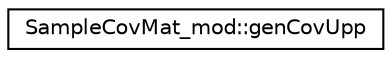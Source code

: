digraph "Graphical Class Hierarchy"
{
 // LATEX_PDF_SIZE
  edge [fontname="Helvetica",fontsize="10",labelfontname="Helvetica",labelfontsize="10"];
  node [fontname="Helvetica",fontsize="10",shape=record];
  rankdir="LR";
  Node0 [label="SampleCovMat_mod::genCovUpp",height=0.2,width=0.4,color="black", fillcolor="white", style="filled",URL="$interfaceSampleCovMat__mod_1_1genCovUpp.html",tooltip="Return the upper triangle of the covariance matrix of the input shifted, optionally-weighted,..."];
}
